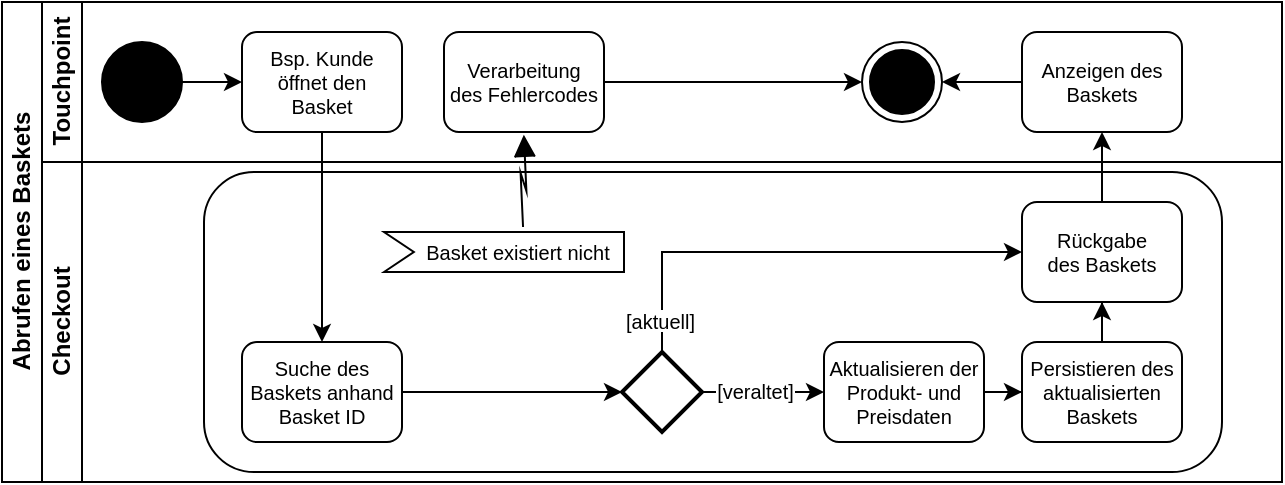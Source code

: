 <mxfile version="15.7.3" type="device"><diagram id="S4SFaqcvlk3P7XFUTMRi" name="Seite-1"><mxGraphModel dx="441" dy="410" grid="1" gridSize="10" guides="1" tooltips="1" connect="1" arrows="1" fold="1" page="1" pageScale="1" pageWidth="1169" pageHeight="827" math="0" shadow="0"><root><mxCell id="0"/><mxCell id="1" parent="0"/><mxCell id="cBSHyFWEQyIkZi11XBDQ-1" value="Abrufen eines Baskets" style="swimlane;html=1;childLayout=stackLayout;resizeParent=1;resizeParentMax=0;horizontal=0;startSize=20;horizontalStack=0;fontColor=#000000;strokeColor=#000000;fillColor=none;" parent="1" vertex="1"><mxGeometry x="9" y="260" width="640" height="240" as="geometry"/></mxCell><mxCell id="cBSHyFWEQyIkZi11XBDQ-2" value="Touchpoint" style="swimlane;html=1;startSize=20;horizontal=0;fontColor=#000000;strokeColor=#000000;fillColor=none;" parent="cBSHyFWEQyIkZi11XBDQ-1" vertex="1"><mxGeometry x="20" width="620" height="80" as="geometry"/></mxCell><mxCell id="cBSHyFWEQyIkZi11XBDQ-3" value="" style="edgeStyle=orthogonalEdgeStyle;rounded=0;orthogonalLoop=1;jettySize=auto;html=1;fontColor=#000000;strokeColor=#000000;" parent="cBSHyFWEQyIkZi11XBDQ-2" source="cBSHyFWEQyIkZi11XBDQ-4" target="cBSHyFWEQyIkZi11XBDQ-5" edge="1"><mxGeometry relative="1" as="geometry"/></mxCell><mxCell id="cBSHyFWEQyIkZi11XBDQ-4" value="" style="ellipse;whiteSpace=wrap;html=1;fontColor=#000000;strokeColor=#000000;fillColor=#000000;" parent="cBSHyFWEQyIkZi11XBDQ-2" vertex="1"><mxGeometry x="30" y="20" width="40" height="40" as="geometry"/></mxCell><mxCell id="cBSHyFWEQyIkZi11XBDQ-5" value="Bsp. Kunde &#10;öffnet den &#10;Basket" style="rounded=1;fontFamily=Helvetica;fontSize=10;fontColor=#000000;align=center;strokeColor=#000000;fillColor=#FFFFFF;" parent="cBSHyFWEQyIkZi11XBDQ-2" vertex="1"><mxGeometry x="100" y="15" width="80" height="50" as="geometry"/></mxCell><mxCell id="cBSHyFWEQyIkZi11XBDQ-6" style="edgeStyle=orthogonalEdgeStyle;rounded=0;orthogonalLoop=1;jettySize=auto;html=1;fontSize=10;fontColor=#000000;strokeColor=#000000;" parent="cBSHyFWEQyIkZi11XBDQ-2" source="cBSHyFWEQyIkZi11XBDQ-7" target="cBSHyFWEQyIkZi11XBDQ-8" edge="1"><mxGeometry relative="1" as="geometry"/></mxCell><mxCell id="cBSHyFWEQyIkZi11XBDQ-7" value="Verarbeitung&#10;des Fehlercodes" style="rounded=1;fontFamily=Helvetica;fontSize=10;fontColor=#000000;align=center;strokeColor=#000000;fillColor=#FFFFFF;" parent="cBSHyFWEQyIkZi11XBDQ-2" vertex="1"><mxGeometry x="201" y="15" width="80" height="50" as="geometry"/></mxCell><mxCell id="cBSHyFWEQyIkZi11XBDQ-8" value="" style="ellipse;html=1;shape=endState;fillColor=#000000;strokeColor=#000000;fontSize=10;fontColor=#000000;" parent="cBSHyFWEQyIkZi11XBDQ-2" vertex="1"><mxGeometry x="410" y="20" width="40" height="40" as="geometry"/></mxCell><mxCell id="cBSHyFWEQyIkZi11XBDQ-9" style="edgeStyle=orthogonalEdgeStyle;rounded=0;orthogonalLoop=1;jettySize=auto;html=1;entryX=1;entryY=0.5;entryDx=0;entryDy=0;fontSize=11;fontColor=#000000;strokeColor=#000000;" parent="cBSHyFWEQyIkZi11XBDQ-2" source="cBSHyFWEQyIkZi11XBDQ-10" target="cBSHyFWEQyIkZi11XBDQ-8" edge="1"><mxGeometry relative="1" as="geometry"/></mxCell><mxCell id="cBSHyFWEQyIkZi11XBDQ-10" value="Anzeigen des&#10;Baskets" style="rounded=1;fontFamily=Helvetica;fontSize=10;fontColor=#000000;align=center;strokeColor=#000000;fillColor=#FFFFFF;" parent="cBSHyFWEQyIkZi11XBDQ-2" vertex="1"><mxGeometry x="490" y="15" width="80" height="50" as="geometry"/></mxCell><mxCell id="cBSHyFWEQyIkZi11XBDQ-11" value="Checkout" style="swimlane;html=1;startSize=20;horizontal=0;fontColor=#000000;strokeColor=#000000;fillColor=none;" parent="cBSHyFWEQyIkZi11XBDQ-1" vertex="1"><mxGeometry x="20" y="80" width="620" height="160" as="geometry"/></mxCell><mxCell id="sS9c3BI-cYPhJ6lI2ALf-2" value="" style="html=1;align=right;verticalAlign=top;rounded=1;absoluteArcSize=1;arcSize=50;dashed=0;spacingTop=10;spacingRight=30;sketch=0;fillStyle=auto;fillColor=none;strokeColor=#000000;" parent="cBSHyFWEQyIkZi11XBDQ-11" vertex="1"><mxGeometry x="81" y="5" width="509" height="150" as="geometry"/></mxCell><mxCell id="cBSHyFWEQyIkZi11XBDQ-12" value="" style="edgeStyle=orthogonalEdgeStyle;rounded=0;orthogonalLoop=1;jettySize=auto;html=1;endArrow=classic;endFill=1;fontColor=#000000;strokeColor=#000000;entryX=0;entryY=0.5;entryDx=0;entryDy=0;entryPerimeter=0;" parent="cBSHyFWEQyIkZi11XBDQ-11" source="cBSHyFWEQyIkZi11XBDQ-13" target="8x2ADR14QY_IvKjHvM_O-2" edge="1"><mxGeometry relative="1" as="geometry"><mxPoint x="220" y="125" as="targetPoint"/></mxGeometry></mxCell><mxCell id="cBSHyFWEQyIkZi11XBDQ-13" value="Suche des&#10;Baskets anhand&#10;Basket ID" style="rounded=1;fontFamily=Helvetica;fontSize=10;fontColor=#000000;align=center;strokeColor=#000000;fillColor=#FFFFFF;" parent="cBSHyFWEQyIkZi11XBDQ-11" vertex="1"><mxGeometry x="100" y="90" width="80" height="50" as="geometry"/></mxCell><mxCell id="cBSHyFWEQyIkZi11XBDQ-20" value="Rückgabe&#10;des Baskets" style="rounded=1;fontFamily=Helvetica;fontSize=10;fontColor=#000000;align=center;strokeColor=#000000;fillColor=#FFFFFF;" parent="cBSHyFWEQyIkZi11XBDQ-11" vertex="1"><mxGeometry x="490" y="20" width="80" height="50" as="geometry"/></mxCell><mxCell id="8x2ADR14QY_IvKjHvM_O-4" value="" style="edgeStyle=orthogonalEdgeStyle;rounded=0;orthogonalLoop=1;jettySize=auto;entryX=0;entryY=0.5;entryDx=0;entryDy=0;exitX=0.5;exitY=0;exitDx=0;exitDy=0;exitPerimeter=0;strokeColor=#000000;" parent="cBSHyFWEQyIkZi11XBDQ-11" source="8x2ADR14QY_IvKjHvM_O-2" target="cBSHyFWEQyIkZi11XBDQ-20" edge="1"><mxGeometry relative="1" as="geometry"/></mxCell><mxCell id="8x2ADR14QY_IvKjHvM_O-5" value="[aktuell]" style="edgeLabel;align=center;verticalAlign=middle;resizable=0;points=[];fontSize=10;fontColor=#000000;labelBackgroundColor=#FFFFFF;" parent="8x2ADR14QY_IvKjHvM_O-4" vertex="1" connectable="0"><mxGeometry x="-0.654" y="1" relative="1" as="geometry"><mxPoint y="24" as="offset"/></mxGeometry></mxCell><mxCell id="8x2ADR14QY_IvKjHvM_O-7" style="edgeStyle=orthogonalEdgeStyle;rounded=0;orthogonalLoop=1;jettySize=auto;html=0;entryX=0;entryY=0.5;entryDx=0;entryDy=0;exitX=1;exitY=0.5;exitDx=0;exitDy=0;exitPerimeter=0;strokeColor=#000000;" parent="cBSHyFWEQyIkZi11XBDQ-11" source="8x2ADR14QY_IvKjHvM_O-2" target="8x2ADR14QY_IvKjHvM_O-6" edge="1"><mxGeometry relative="1" as="geometry"/></mxCell><mxCell id="8x2ADR14QY_IvKjHvM_O-8" value="[veraltet]" style="edgeLabel;align=center;verticalAlign=middle;resizable=0;points=[];fontSize=10;fontColor=#000000;labelBackgroundColor=#FFFFFF;rounded=0;" parent="8x2ADR14QY_IvKjHvM_O-7" vertex="1" connectable="0"><mxGeometry x="-0.723" y="-1" relative="1" as="geometry"><mxPoint x="18" y="-2" as="offset"/></mxGeometry></mxCell><mxCell id="8x2ADR14QY_IvKjHvM_O-2" value="" style="strokeWidth=2;html=1;shape=mxgraph.flowchart.decision;whiteSpace=wrap;fontSize=10;fontColor=#000000;fillColor=#FFFFFF;strokeColor=#000000;" parent="cBSHyFWEQyIkZi11XBDQ-11" vertex="1"><mxGeometry x="290" y="95" width="40" height="40" as="geometry"/></mxCell><mxCell id="8x2ADR14QY_IvKjHvM_O-11" style="edgeStyle=orthogonalEdgeStyle;rounded=0;orthogonalLoop=1;jettySize=auto;html=0;strokeColor=#000000;" parent="cBSHyFWEQyIkZi11XBDQ-11" source="8x2ADR14QY_IvKjHvM_O-6" target="8x2ADR14QY_IvKjHvM_O-10" edge="1"><mxGeometry relative="1" as="geometry"/></mxCell><mxCell id="8x2ADR14QY_IvKjHvM_O-6" value="Aktualisieren der&#10;Produkt- und&#10;Preisdaten" style="rounded=1;fontFamily=Helvetica;fontSize=10;fontColor=#000000;align=center;strokeColor=#000000;fillColor=#FFFFFF;" parent="cBSHyFWEQyIkZi11XBDQ-11" vertex="1"><mxGeometry x="391" y="90" width="80" height="50" as="geometry"/></mxCell><mxCell id="8x2ADR14QY_IvKjHvM_O-12" style="edgeStyle=orthogonalEdgeStyle;rounded=0;orthogonalLoop=1;jettySize=auto;html=0;strokeColor=#000000;" parent="cBSHyFWEQyIkZi11XBDQ-11" source="8x2ADR14QY_IvKjHvM_O-10" target="cBSHyFWEQyIkZi11XBDQ-20" edge="1"><mxGeometry relative="1" as="geometry"/></mxCell><mxCell id="8x2ADR14QY_IvKjHvM_O-10" value="Persistieren des &#10;aktualisierten&#10;Baskets" style="rounded=1;fontFamily=Helvetica;fontSize=10;fontColor=#000000;align=center;strokeColor=#000000;fillColor=#FFFFFF;" parent="cBSHyFWEQyIkZi11XBDQ-11" vertex="1"><mxGeometry x="490" y="90" width="80" height="50" as="geometry"/></mxCell><mxCell id="sS9c3BI-cYPhJ6lI2ALf-1" value="Basket existiert nicht" style="shape=mxgraph.infographic.ribbonSimple;notch1=14.93;notch2=0;align=center;verticalAlign=middle;fontSize=10;fontStyle=0;fillColor=#FFFFFF;flipH=0;spacingRight=0;spacingLeft=14;rounded=1;sketch=0;fillStyle=auto;strokeColor=#000000;fontColor=#000000;" parent="cBSHyFWEQyIkZi11XBDQ-11" vertex="1"><mxGeometry x="171" y="35" width="120" height="20" as="geometry"/></mxCell><mxCell id="cBSHyFWEQyIkZi11XBDQ-22" style="edgeStyle=orthogonalEdgeStyle;rounded=0;orthogonalLoop=1;jettySize=auto;html=1;fontSize=10;fontColor=#000000;strokeColor=#000000;" parent="cBSHyFWEQyIkZi11XBDQ-1" source="cBSHyFWEQyIkZi11XBDQ-5" target="cBSHyFWEQyIkZi11XBDQ-13" edge="1"><mxGeometry relative="1" as="geometry"/></mxCell><mxCell id="cBSHyFWEQyIkZi11XBDQ-23" style="edgeStyle=orthogonalEdgeStyle;rounded=0;orthogonalLoop=1;jettySize=auto;html=1;fontSize=10;fontColor=#000000;strokeColor=#000000;" parent="cBSHyFWEQyIkZi11XBDQ-1" source="cBSHyFWEQyIkZi11XBDQ-20" target="cBSHyFWEQyIkZi11XBDQ-10" edge="1"><mxGeometry relative="1" as="geometry"/></mxCell><mxCell id="sS9c3BI-cYPhJ6lI2ALf-3" value="" style="shape=mxgraph.lean_mapping.electronic_info_flow_edge;html=1;rounded=0;fontSize=12;fontColor=#000000;endArrow=classic;endFill=1;strokeColor=#000000;entryX=0.5;entryY=1;entryDx=0;entryDy=0;exitX=0;exitY=0;exitDx=69.5;exitDy=0;exitPerimeter=0;" parent="cBSHyFWEQyIkZi11XBDQ-1" source="sS9c3BI-cYPhJ6lI2ALf-1" target="cBSHyFWEQyIkZi11XBDQ-7" edge="1"><mxGeometry width="160" relative="1" as="geometry"><mxPoint x="131" y="280" as="sourcePoint"/><mxPoint x="291" y="280" as="targetPoint"/><Array as="points"><mxPoint x="261" y="110"/></Array></mxGeometry></mxCell></root></mxGraphModel></diagram></mxfile>